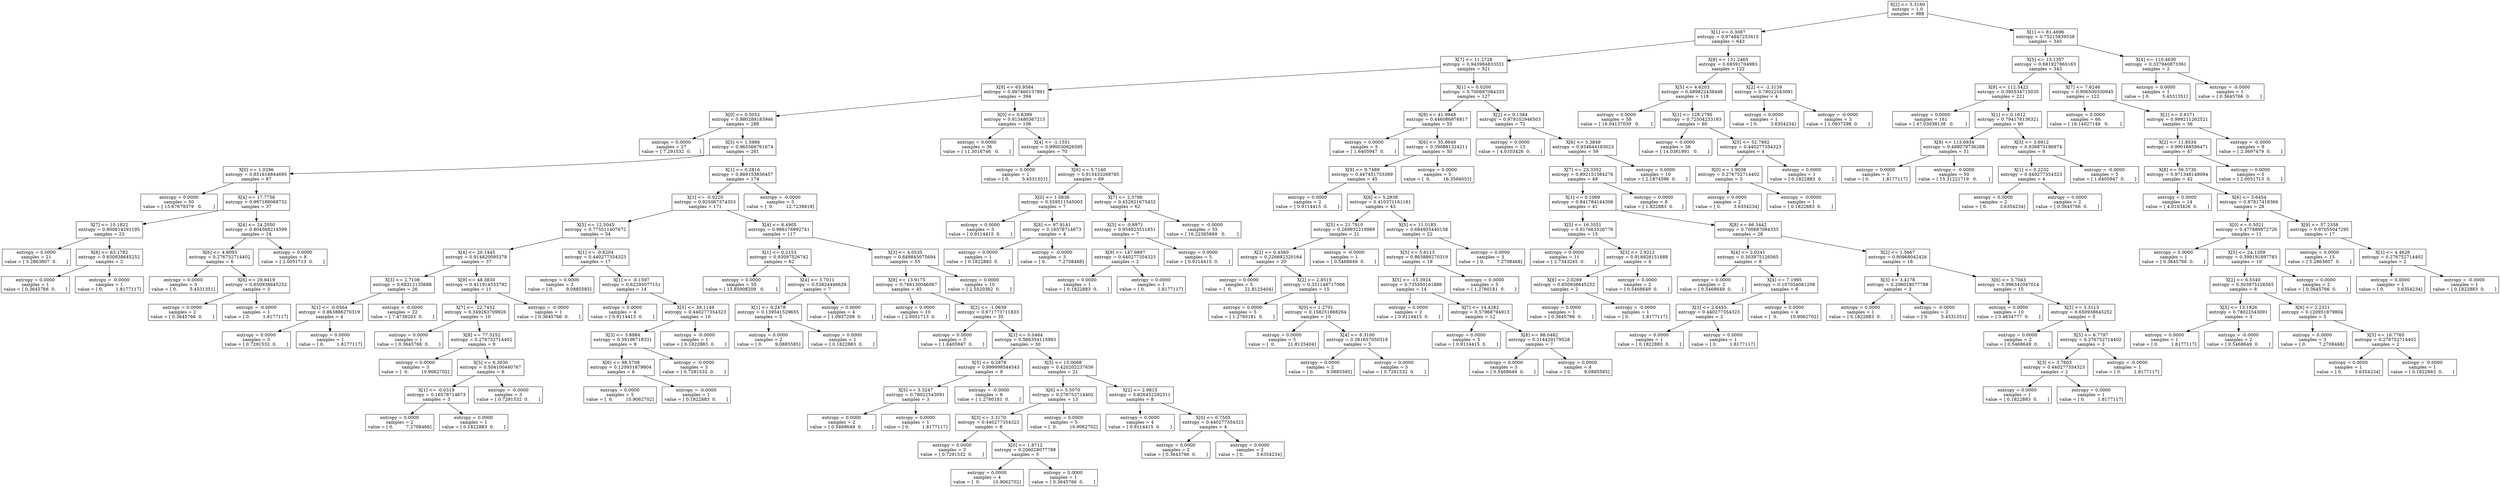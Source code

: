 digraph Tree {
0 [label="X[2] <= 5.3160\nentropy = 1.0\nsamples = 988", shape="box"] ;
1 [label="X[1] <= 0.3087\nentropy = 0.974847253415\nsamples = 643", shape="box"] ;
0 -> 1 ;
2 [label="X[7] <= 11.2728\nentropy = 0.943984833331\nsamples = 521", shape="box"] ;
1 -> 2 ;
3 [label="X[9] <= 65.9584\nentropy = 0.997460157891\nsamples = 394", shape="box"] ;
2 -> 3 ;
4 [label="X[0] <= 0.5052\nentropy = 0.980289183946\nsamples = 288", shape="box"] ;
3 -> 4 ;
5 [label="entropy = 0.0000\nsamples = 27\nvalue = [ 7.291532  0.      ]", shape="box"] ;
4 -> 5 ;
6 [label="X[5] <= 1.5986\nentropy = 0.965566761674\nsamples = 261", shape="box"] ;
4 -> 6 ;
7 [label="X[0] <= 1.0296\nentropy = 0.851618844695\nsamples = 87", shape="box"] ;
6 -> 7 ;
8 [label="entropy = 0.0000\nsamples = 50\nvalue = [ 15.67679379   0.        ]", shape="box"] ;
7 -> 8 ;
9 [label="X[4] <= 17.7756\nentropy = 0.997188068732\nsamples = 37", shape="box"] ;
7 -> 9 ;
10 [label="X[7] <= 10.1822\nentropy = 0.800614291195\nsamples = 23", shape="box"] ;
9 -> 10 ;
11 [label="entropy = 0.0000\nsamples = 21\nvalue = [ 5.2863607  0.       ]", shape="box"] ;
10 -> 11 ;
12 [label="X[8] <= 63.1782\nentropy = 0.650938645252\nsamples = 2", shape="box"] ;
10 -> 12 ;
13 [label="entropy = 0.0000\nsamples = 1\nvalue = [ 0.3645766  0.       ]", shape="box"] ;
12 -> 13 ;
14 [label="entropy = -0.0000\nsamples = 1\nvalue = [ 0.         1.8177117]", shape="box"] ;
12 -> 14 ;
15 [label="X[4] <= 24.2050\nentropy = 0.804568214599\nsamples = 14", shape="box"] ;
9 -> 15 ;
16 [label="X[6] <= 4.9093\nentropy = 0.276752714402\nsamples = 6", shape="box"] ;
15 -> 16 ;
17 [label="entropy = 0.0000\nsamples = 3\nvalue = [ 0.         5.4531351]", shape="box"] ;
16 -> 17 ;
18 [label="X[6] <= 29.9419\nentropy = 0.650938645252\nsamples = 3", shape="box"] ;
16 -> 18 ;
19 [label="entropy = 0.0000\nsamples = 2\nvalue = [ 0.3645766  0.       ]", shape="box"] ;
18 -> 19 ;
20 [label="entropy = -0.0000\nsamples = 1\nvalue = [ 0.         1.8177117]", shape="box"] ;
18 -> 20 ;
21 [label="entropy = 0.0000\nsamples = 8\nvalue = [ 2.0051713  0.       ]", shape="box"] ;
15 -> 21 ;
22 [label="X[1] <= 0.2816\nentropy = 0.889153856457\nsamples = 174", shape="box"] ;
6 -> 22 ;
23 [label="X[1] <= -0.0220\nentropy = 0.925067374353\nsamples = 171", shape="box"] ;
22 -> 23 ;
24 [label="X[5] <= 12.5045\nentropy = 0.775511407672\nsamples = 54", shape="box"] ;
23 -> 24 ;
25 [label="X[4] <= 20.1445\nentropy = 0.914820095378\nsamples = 37", shape="box"] ;
24 -> 25 ;
26 [label="X[3] <= 2.7108\nentropy = 0.68312135688\nsamples = 26", shape="box"] ;
25 -> 26 ;
27 [label="X[1] <= -0.0564\nentropy = 0.863886270319\nsamples = 4", shape="box"] ;
26 -> 27 ;
28 [label="entropy = 0.0000\nsamples = 3\nvalue = [ 0.7291532  0.       ]", shape="box"] ;
27 -> 28 ;
29 [label="entropy = 0.0000\nsamples = 1\nvalue = [ 0.         1.8177117]", shape="box"] ;
27 -> 29 ;
30 [label="entropy = -0.0000\nsamples = 22\nvalue = [ 7.4738203  0.       ]", shape="box"] ;
26 -> 30 ;
31 [label="X[9] <= 48.3830\nentropy = 0.411914533792\nsamples = 11", shape="box"] ;
25 -> 31 ;
32 [label="X[7] <= -22.7432\nentropy = 0.349263709926\nsamples = 10", shape="box"] ;
31 -> 32 ;
33 [label="entropy = 0.0000\nsamples = 1\nvalue = [ 0.3645766  0.       ]", shape="box"] ;
32 -> 33 ;
34 [label="X[8] <= 77.3252\nentropy = 0.276752714402\nsamples = 9", shape="box"] ;
32 -> 34 ;
35 [label="entropy = 0.0000\nsamples = 3\nvalue = [  0.         10.9062702]", shape="box"] ;
34 -> 35 ;
36 [label="X[5] <= 6.3030\nentropy = 0.504100440767\nsamples = 6", shape="box"] ;
34 -> 36 ;
37 [label="X[1] <= -0.0319\nentropy = 0.16578714673\nsamples = 3", shape="box"] ;
36 -> 37 ;
38 [label="entropy = 0.0000\nsamples = 2\nvalue = [ 0.         7.2708468]", shape="box"] ;
37 -> 38 ;
39 [label="entropy = 0.0000\nsamples = 1\nvalue = [ 0.1822883  0.       ]", shape="box"] ;
37 -> 39 ;
40 [label="entropy = -0.0000\nsamples = 3\nvalue = [ 0.7291532  0.       ]", shape="box"] ;
36 -> 40 ;
41 [label="entropy = -0.0000\nsamples = 1\nvalue = [ 0.3645766  0.       ]", shape="box"] ;
31 -> 41 ;
42 [label="X[1] <= -0.6204\nentropy = 0.440277354323\nsamples = 17", shape="box"] ;
24 -> 42 ;
43 [label="entropy = 0.0000\nsamples = 3\nvalue = [ 0.         9.0885585]", shape="box"] ;
42 -> 43 ;
44 [label="X[1] <= -0.1597\nentropy = 0.62295077151\nsamples = 14", shape="box"] ;
42 -> 44 ;
45 [label="entropy = 0.0000\nsamples = 4\nvalue = [ 0.9114415  0.       ]", shape="box"] ;
44 -> 45 ;
46 [label="X[5] <= 38.1149\nentropy = 0.440277354323\nsamples = 10", shape="box"] ;
44 -> 46 ;
47 [label="X[3] <= 3.8984\nentropy = 0.39196718331\nsamples = 9", shape="box"] ;
46 -> 47 ;
48 [label="X[6] <= 98.5708\nentropy = 0.120951879804\nsamples = 6", shape="box"] ;
47 -> 48 ;
49 [label="entropy = 0.0000\nsamples = 5\nvalue = [  0.         10.9062702]", shape="box"] ;
48 -> 49 ;
50 [label="entropy = -0.0000\nsamples = 1\nvalue = [ 0.1822883  0.       ]", shape="box"] ;
48 -> 50 ;
51 [label="entropy = -0.0000\nsamples = 3\nvalue = [ 0.7291532  0.       ]", shape="box"] ;
47 -> 51 ;
52 [label="entropy = -0.0000\nsamples = 1\nvalue = [ 0.1822883  0.       ]", shape="box"] ;
46 -> 52 ;
53 [label="X[4] <= 8.4905\nentropy = 0.986176992741\nsamples = 117", shape="box"] ;
23 -> 53 ;
54 [label="X[1] <= 0.2153\nentropy = 0.93097526742\nsamples = 62", shape="box"] ;
53 -> 54 ;
55 [label="entropy = 0.0000\nsamples = 55\nvalue = [ 15.85908209   0.        ]", shape="box"] ;
54 -> 55 ;
56 [label="X[4] <= 3.7011\nentropy = 0.53824446629\nsamples = 7", shape="box"] ;
54 -> 56 ;
57 [label="X[1] <= 0.2478\nentropy = 0.139541529655\nsamples = 3", shape="box"] ;
56 -> 57 ;
58 [label="entropy = 0.0000\nsamples = 2\nvalue = [ 0.         9.0885585]", shape="box"] ;
57 -> 58 ;
59 [label="entropy = 0.0000\nsamples = 1\nvalue = [ 0.1822883  0.       ]", shape="box"] ;
57 -> 59 ;
60 [label="entropy = 0.0000\nsamples = 4\nvalue = [ 1.0937298  0.       ]", shape="box"] ;
56 -> 60 ;
61 [label="X[3] <= 4.0535\nentropy = 0.849845075694\nsamples = 55", shape="box"] ;
53 -> 61 ;
62 [label="X[9] <= 13.9175\nentropy = 0.766130046067\nsamples = 45", shape="box"] ;
61 -> 62 ;
63 [label="entropy = 0.0000\nsamples = 10\nvalue = [ 2.0051713  0.       ]", shape="box"] ;
62 -> 63 ;
64 [label="X[2] <= -1.0639\nentropy = 0.671773711833\nsamples = 35", shape="box"] ;
62 -> 64 ;
65 [label="entropy = 0.0000\nsamples = 5\nvalue = [ 1.6405947  0.       ]", shape="box"] ;
64 -> 65 ;
66 [label="X[1] <= 0.0464\nentropy = 0.566354115993\nsamples = 30", shape="box"] ;
64 -> 66 ;
67 [label="X[5] <= 6.2878\nentropy = 0.999998544543\nsamples = 9", shape="box"] ;
66 -> 67 ;
68 [label="X[5] <= 5.3247\nentropy = 0.78022543091\nsamples = 3", shape="box"] ;
67 -> 68 ;
69 [label="entropy = 0.0000\nsamples = 2\nvalue = [ 0.5468649  0.       ]", shape="box"] ;
68 -> 69 ;
70 [label="entropy = 0.0000\nsamples = 1\nvalue = [ 0.         1.8177117]", shape="box"] ;
68 -> 70 ;
71 [label="entropy = -0.0000\nsamples = 6\nvalue = [ 1.2760181  0.       ]", shape="box"] ;
67 -> 71 ;
72 [label="X[5] <= 15.0068\nentropy = 0.420202237656\nsamples = 21", shape="box"] ;
66 -> 72 ;
73 [label="X[6] <= 5.5070\nentropy = 0.276752714402\nsamples = 13", shape="box"] ;
72 -> 73 ;
74 [label="X[3] <= 3.3170\nentropy = 0.440277354323\nsamples = 8", shape="box"] ;
73 -> 74 ;
75 [label="entropy = 0.0000\nsamples = 3\nvalue = [ 0.7291532  0.       ]", shape="box"] ;
74 -> 75 ;
76 [label="X[0] <= 1.8712\nentropy = 0.206028077788\nsamples = 5", shape="box"] ;
74 -> 76 ;
77 [label="entropy = 0.0000\nsamples = 4\nvalue = [  0.         10.9062702]", shape="box"] ;
76 -> 77 ;
78 [label="entropy = 0.0000\nsamples = 1\nvalue = [ 0.3645766  0.       ]", shape="box"] ;
76 -> 78 ;
79 [label="entropy = 0.0000\nsamples = 5\nvalue = [  0.         10.9062702]", shape="box"] ;
73 -> 79 ;
80 [label="X[2] <= 2.9815\nentropy = 0.826452292311\nsamples = 8", shape="box"] ;
72 -> 80 ;
81 [label="entropy = 0.0000\nsamples = 4\nvalue = [ 0.9114415  0.       ]", shape="box"] ;
80 -> 81 ;
82 [label="X[0] <= 0.7505\nentropy = 0.440277354323\nsamples = 4", shape="box"] ;
80 -> 82 ;
83 [label="entropy = 0.0000\nsamples = 2\nvalue = [ 0.3645766  0.       ]", shape="box"] ;
82 -> 83 ;
84 [label="entropy = 0.0000\nsamples = 2\nvalue = [ 0.         3.6354234]", shape="box"] ;
82 -> 84 ;
85 [label="entropy = 0.0000\nsamples = 10\nvalue = [ 2.5520362  0.       ]", shape="box"] ;
61 -> 85 ;
86 [label="entropy = -0.0000\nsamples = 3\nvalue = [  0.         12.7239819]", shape="box"] ;
22 -> 86 ;
87 [label="X[0] <= 0.8399\nentropy = 0.913480367215\nsamples = 106", shape="box"] ;
3 -> 87 ;
88 [label="entropy = 0.0000\nsamples = 36\nvalue = [ 11.3018746   0.       ]", shape="box"] ;
87 -> 88 ;
89 [label="X[4] <= -1.1551\nentropy = 0.990030926595\nsamples = 70", shape="box"] ;
87 -> 89 ;
90 [label="entropy = 0.0000\nsamples = 1\nvalue = [ 0.         5.4531351]", shape="box"] ;
89 -> 90 ;
91 [label="X[6] <= 5.7140\nentropy = 0.915433268785\nsamples = 69", shape="box"] ;
89 -> 91 ;
92 [label="X[0] <= 1.0836\nentropy = 0.559511545003\nsamples = 7", shape="box"] ;
91 -> 92 ;
93 [label="entropy = 0.0000\nsamples = 3\nvalue = [ 0.9114415  0.       ]", shape="box"] ;
92 -> 93 ;
94 [label="X[8] <= 97.9141\nentropy = 0.16578714673\nsamples = 4", shape="box"] ;
92 -> 94 ;
95 [label="entropy = 0.0000\nsamples = 1\nvalue = [ 0.1822883  0.       ]", shape="box"] ;
94 -> 95 ;
96 [label="entropy = -0.0000\nsamples = 3\nvalue = [ 0.         7.2708468]", shape="box"] ;
94 -> 96 ;
97 [label="X[7] <= 2.3786\nentropy = 0.452921675452\nsamples = 62", shape="box"] ;
91 -> 97 ;
98 [label="X[5] <= -0.8971\nentropy = 0.954923511851\nsamples = 7", shape="box"] ;
97 -> 98 ;
99 [label="X[9] <= 147.9897\nentropy = 0.440277354323\nsamples = 2", shape="box"] ;
98 -> 99 ;
100 [label="entropy = 0.0000\nsamples = 1\nvalue = [ 0.1822883  0.       ]", shape="box"] ;
99 -> 100 ;
101 [label="entropy = 0.0000\nsamples = 1\nvalue = [ 0.         1.8177117]", shape="box"] ;
99 -> 101 ;
102 [label="entropy = 0.0000\nsamples = 5\nvalue = [ 0.9114415  0.       ]", shape="box"] ;
98 -> 102 ;
103 [label="entropy = -0.0000\nsamples = 55\nvalue = [ 16.22365869   0.        ]", shape="box"] ;
97 -> 103 ;
104 [label="X[1] <= 0.0200\nentropy = 0.700687084333\nsamples = 127", shape="box"] ;
2 -> 104 ;
105 [label="X[8] <= 41.9948\nentropy = 0.446086876817\nsamples = 55", shape="box"] ;
104 -> 105 ;
106 [label="entropy = 0.0000\nsamples = 5\nvalue = [ 1.6405947  0.       ]", shape="box"] ;
105 -> 106 ;
107 [label="X[6] <= 55.6649\nentropy = 0.390881324211\nsamples = 50", shape="box"] ;
105 -> 107 ;
108 [label="X[9] <= 9.7489\nentropy = 0.447451753369\nsamples = 45", shape="box"] ;
107 -> 108 ;
109 [label="entropy = 0.0000\nsamples = 2\nvalue = [ 0.9114415  0.       ]", shape="box"] ;
108 -> 109 ;
110 [label="X[6] <= 5.2838\nentropy = 0.410371161161\nsamples = 43", shape="box"] ;
108 -> 110 ;
111 [label="X[5] <= 21.7910\nentropy = 0.269932219989\nsamples = 21", shape="box"] ;
110 -> 111 ;
112 [label="X[2] <= 0.4560\nentropy = 0.226692320164\nsamples = 20", shape="box"] ;
111 -> 112 ;
113 [label="entropy = 0.0000\nsamples = 5\nvalue = [  0.         21.8125404]", shape="box"] ;
112 -> 113 ;
114 [label="X[2] <= 2.8515\nentropy = 0.331148717066\nsamples = 15", shape="box"] ;
112 -> 114 ;
115 [label="entropy = 0.0000\nsamples = 5\nvalue = [ 1.2760181  0.       ]", shape="box"] ;
114 -> 115 ;
116 [label="X[0] <= 1.2701\nentropy = 0.158251868264\nsamples = 10", shape="box"] ;
114 -> 116 ;
117 [label="entropy = 0.0000\nsamples = 5\nvalue = [  0.         21.8125404]", shape="box"] ;
116 -> 117 ;
118 [label="X[4] <= 8.3100\nentropy = 0.381657050318\nsamples = 5", shape="box"] ;
116 -> 118 ;
119 [label="entropy = 0.0000\nsamples = 2\nvalue = [ 0.         9.0885585]", shape="box"] ;
118 -> 119 ;
120 [label="entropy = 0.0000\nsamples = 3\nvalue = [ 0.7291532  0.       ]", shape="box"] ;
118 -> 120 ;
121 [label="entropy = -0.0000\nsamples = 1\nvalue = [ 0.5468649  0.       ]", shape="box"] ;
111 -> 121 ;
122 [label="X[5] <= 11.0185\nentropy = 0.684955440158\nsamples = 22", shape="box"] ;
110 -> 122 ;
123 [label="X[5] <= 5.6113\nentropy = 0.863886270319\nsamples = 19", shape="box"] ;
122 -> 123 ;
124 [label="X[5] <= -15.3924\nentropy = 0.735350161886\nsamples = 14", shape="box"] ;
123 -> 124 ;
125 [label="entropy = 0.0000\nsamples = 2\nvalue = [ 0.9114415  0.       ]", shape="box"] ;
124 -> 125 ;
126 [label="X[7] <= 14.4282\nentropy = 0.57968794913\nsamples = 12", shape="box"] ;
124 -> 126 ;
127 [label="entropy = 0.0000\nsamples = 5\nvalue = [ 0.9114415  0.       ]", shape="box"] ;
126 -> 127 ;
128 [label="X[8] <= 98.0482\nentropy = 0.314429179528\nsamples = 7", shape="box"] ;
126 -> 128 ;
129 [label="entropy = 0.0000\nsamples = 3\nvalue = [ 0.5468649  0.       ]", shape="box"] ;
128 -> 129 ;
130 [label="entropy = 0.0000\nsamples = 4\nvalue = [ 0.         9.0885585]", shape="box"] ;
128 -> 130 ;
131 [label="entropy = 0.0000\nsamples = 5\nvalue = [ 1.2760181  0.       ]", shape="box"] ;
123 -> 131 ;
132 [label="entropy = 0.0000\nsamples = 3\nvalue = [ 0.         7.2708468]", shape="box"] ;
122 -> 132 ;
133 [label="entropy = 0.0000\nsamples = 5\nvalue = [  0.         16.3594053]", shape="box"] ;
107 -> 133 ;
134 [label="X[2] <= 0.1384\nentropy = 0.979102946503\nsamples = 72", shape="box"] ;
104 -> 134 ;
135 [label="entropy = 0.0000\nsamples = 13\nvalue = [ 4.0103426  0.       ]", shape="box"] ;
134 -> 135 ;
136 [label="X[6] <= 5.3849\nentropy = 0.934644183023\nsamples = 59", shape="box"] ;
134 -> 136 ;
137 [label="X[7] <= 23.3352\nentropy = 0.892151584276\nsamples = 49", shape="box"] ;
136 -> 137 ;
138 [label="X[1] <= 0.1069\nentropy = 0.841784144306\nsamples = 41", shape="box"] ;
137 -> 138 ;
139 [label="X[5] <= 16.3551\nentropy = 0.917663526776\nsamples = 15", shape="box"] ;
138 -> 139 ;
140 [label="entropy = 0.0000\nsamples = 11\nvalue = [ 2.7343245  0.       ]", shape="box"] ;
139 -> 140 ;
141 [label="X[3] <= 2.9212\nentropy = 0.918926151688\nsamples = 4", shape="box"] ;
139 -> 141 ;
142 [label="X[6] <= 2.0269\nentropy = 0.650938645252\nsamples = 2", shape="box"] ;
141 -> 142 ;
143 [label="entropy = 0.0000\nsamples = 1\nvalue = [ 0.3645766  0.       ]", shape="box"] ;
142 -> 143 ;
144 [label="entropy = -0.0000\nsamples = 1\nvalue = [ 0.         1.8177117]", shape="box"] ;
142 -> 144 ;
145 [label="entropy = 0.0000\nsamples = 2\nvalue = [ 0.5468649  0.       ]", shape="box"] ;
141 -> 145 ;
146 [label="X[8] <= 66.3442\nentropy = 0.700687084333\nsamples = 26", shape="box"] ;
138 -> 146 ;
147 [label="X[4] <= 2.0241\nentropy = 0.303975126565\nsamples = 8", shape="box"] ;
146 -> 147 ;
148 [label="entropy = 0.0000\nsamples = 2\nvalue = [ 0.5468649  0.       ]", shape="box"] ;
147 -> 148 ;
149 [label="X[4] <= 7.1995\nentropy = 0.107034081208\nsamples = 6", shape="box"] ;
147 -> 149 ;
150 [label="X[3] <= 2.6455\nentropy = 0.440277354323\nsamples = 2", shape="box"] ;
149 -> 150 ;
151 [label="entropy = 0.0000\nsamples = 1\nvalue = [ 0.1822883  0.       ]", shape="box"] ;
150 -> 151 ;
152 [label="entropy = 0.0000\nsamples = 1\nvalue = [ 0.         1.8177117]", shape="box"] ;
150 -> 152 ;
153 [label="entropy = 0.0000\nsamples = 4\nvalue = [  0.         10.9062702]", shape="box"] ;
149 -> 153 ;
154 [label="X[2] <= 1.5667\nentropy = 0.90968042426\nsamples = 18", shape="box"] ;
146 -> 154 ;
155 [label="X[3] <= 3.4178\nentropy = 0.206028077788\nsamples = 3", shape="box"] ;
154 -> 155 ;
156 [label="entropy = 0.0000\nsamples = 1\nvalue = [ 0.1822883  0.       ]", shape="box"] ;
155 -> 156 ;
157 [label="entropy = -0.0000\nsamples = 2\nvalue = [ 0.         5.4531351]", shape="box"] ;
155 -> 157 ;
158 [label="X[6] <= 3.7043\nentropy = 0.996342047014\nsamples = 15", shape="box"] ;
154 -> 158 ;
159 [label="entropy = 0.0000\nsamples = 10\nvalue = [ 3.4634777  0.       ]", shape="box"] ;
158 -> 159 ;
160 [label="X[2] <= 3.3113\nentropy = 0.650938645252\nsamples = 5", shape="box"] ;
158 -> 160 ;
161 [label="entropy = 0.0000\nsamples = 2\nvalue = [ 0.5468649  0.       ]", shape="box"] ;
160 -> 161 ;
162 [label="X[5] <= 6.7797\nentropy = 0.276752714402\nsamples = 3", shape="box"] ;
160 -> 162 ;
163 [label="X[3] <= 3.7603\nentropy = 0.440277354323\nsamples = 2", shape="box"] ;
162 -> 163 ;
164 [label="entropy = 0.0000\nsamples = 1\nvalue = [ 0.1822883  0.       ]", shape="box"] ;
163 -> 164 ;
165 [label="entropy = 0.0000\nsamples = 1\nvalue = [ 0.         1.8177117]", shape="box"] ;
163 -> 165 ;
166 [label="entropy = -0.0000\nsamples = 1\nvalue = [ 0.         1.8177117]", shape="box"] ;
162 -> 166 ;
167 [label="entropy = 0.0000\nsamples = 8\nvalue = [ 1.822883  0.      ]", shape="box"] ;
137 -> 167 ;
168 [label="entropy = 0.0000\nsamples = 10\nvalue = [ 2.1874596  0.       ]", shape="box"] ;
136 -> 168 ;
169 [label="X[8] <= 131.2465\nentropy = 0.69591704983\nsamples = 122", shape="box"] ;
1 -> 169 ;
170 [label="X[5] <= 4.6203\nentropy = 0.489822438448\nsamples = 118", shape="box"] ;
169 -> 170 ;
171 [label="entropy = 0.0000\nsamples = 58\nvalue = [ 16.04137039   0.        ]", shape="box"] ;
170 -> 171 ;
172 [label="X[1] <= 128.2795\nentropy = 0.72504233183\nsamples = 60", shape="box"] ;
170 -> 172 ;
173 [label="entropy = 0.0000\nsamples = 56\nvalue = [ 14.0361991   0.       ]", shape="box"] ;
172 -> 173 ;
174 [label="X[5] <= 52.7892\nentropy = 0.440277354323\nsamples = 4", shape="box"] ;
172 -> 174 ;
175 [label="X[0] <= 1.9038\nentropy = 0.276752714402\nsamples = 3", shape="box"] ;
174 -> 175 ;
176 [label="entropy = 0.0000\nsamples = 2\nvalue = [ 0.         3.6354234]", shape="box"] ;
175 -> 176 ;
177 [label="entropy = -0.0000\nsamples = 1\nvalue = [ 0.1822883  0.       ]", shape="box"] ;
175 -> 177 ;
178 [label="entropy = 0.0000\nsamples = 1\nvalue = [ 0.1822883  0.       ]", shape="box"] ;
174 -> 178 ;
179 [label="X[2] <= -2.3139\nentropy = 0.78022543091\nsamples = 4", shape="box"] ;
169 -> 179 ;
180 [label="entropy = 0.0000\nsamples = 1\nvalue = [ 0.         3.6354234]", shape="box"] ;
179 -> 180 ;
181 [label="entropy = -0.0000\nsamples = 3\nvalue = [ 1.0937298  0.       ]", shape="box"] ;
179 -> 181 ;
182 [label="X[1] <= 81.4696\nentropy = 0.75215839538\nsamples = 345", shape="box"] ;
0 -> 182 ;
183 [label="X[5] <= 13.1357\nentropy = 0.681927865163\nsamples = 343", shape="box"] ;
182 -> 183 ;
184 [label="X[8] <= 112.5422\nentropy = 0.395534715035\nsamples = 221", shape="box"] ;
183 -> 184 ;
185 [label="entropy = 0.0000\nsamples = 161\nvalue = [ 47.03038138   0.        ]", shape="box"] ;
184 -> 185 ;
186 [label="X[1] <= 0.1612\nentropy = 0.794178136321\nsamples = 60", shape="box"] ;
184 -> 186 ;
187 [label="X[8] <= 113.6934\nentropy = 0.488079736268\nsamples = 51", shape="box"] ;
186 -> 187 ;
188 [label="entropy = 0.0000\nsamples = 1\nvalue = [ 0.         1.8177117]", shape="box"] ;
187 -> 188 ;
189 [label="entropy = -0.0000\nsamples = 50\nvalue = [ 15.31221719   0.        ]", shape="box"] ;
187 -> 189 ;
190 [label="X[3] <= 3.6912\nentropy = 0.938875186974\nsamples = 9", shape="box"] ;
186 -> 190 ;
191 [label="X[1] <= 0.2232\nentropy = 0.440277354323\nsamples = 4", shape="box"] ;
190 -> 191 ;
192 [label="entropy = 0.0000\nsamples = 2\nvalue = [ 0.         3.6354234]", shape="box"] ;
191 -> 192 ;
193 [label="entropy = 0.0000\nsamples = 2\nvalue = [ 0.3645766  0.       ]", shape="box"] ;
191 -> 193 ;
194 [label="entropy = -0.0000\nsamples = 5\nvalue = [ 1.6405947  0.       ]", shape="box"] ;
190 -> 194 ;
195 [label="X[7] <= 7.6246\nentropy = 0.906500330945\nsamples = 122", shape="box"] ;
183 -> 195 ;
196 [label="entropy = 0.0000\nsamples = 66\nvalue = [ 19.14027149   0.        ]", shape="box"] ;
195 -> 196 ;
197 [label="X[1] <= 0.6171\nentropy = 0.999211262521\nsamples = 56", shape="box"] ;
195 -> 197 ;
198 [label="X[2] <= 11.8534\nentropy = 0.990168586471\nsamples = 47", shape="box"] ;
197 -> 198 ;
199 [label="X[8] <= 56.3730\nentropy = 0.971348148094\nsamples = 42", shape="box"] ;
198 -> 199 ;
200 [label="entropy = 0.0000\nsamples = 14\nvalue = [ 4.0103426  0.       ]", shape="box"] ;
199 -> 200 ;
201 [label="X[6] <= 3.6454\nentropy = 0.87817418366\nsamples = 28", shape="box"] ;
199 -> 201 ;
202 [label="X[0] <= 0.5021\nentropy = 0.477889972726\nsamples = 11", shape="box"] ;
201 -> 202 ;
203 [label="entropy = 0.0000\nsamples = 1\nvalue = [ 0.3645766  0.       ]", shape="box"] ;
202 -> 203 ;
204 [label="X[5] <= 24.1359\nentropy = 0.399191897783\nsamples = 10", shape="box"] ;
202 -> 204 ;
205 [label="X[2] <= 6.5540\nentropy = 0.303975126565\nsamples = 8", shape="box"] ;
204 -> 205 ;
206 [label="X[5] <= 13.1826\nentropy = 0.78022543091\nsamples = 3", shape="box"] ;
205 -> 206 ;
207 [label="entropy = 0.0000\nsamples = 1\nvalue = [ 0.         1.8177117]", shape="box"] ;
206 -> 207 ;
208 [label="entropy = -0.0000\nsamples = 2\nvalue = [ 0.5468649  0.       ]", shape="box"] ;
206 -> 208 ;
209 [label="X[6] <= 2.2321\nentropy = 0.120951879804\nsamples = 5", shape="box"] ;
205 -> 209 ;
210 [label="entropy = 0.0000\nsamples = 3\nvalue = [ 0.         7.2708468]", shape="box"] ;
209 -> 210 ;
211 [label="X[5] <= 16.7765\nentropy = 0.276752714402\nsamples = 2", shape="box"] ;
209 -> 211 ;
212 [label="entropy = 0.0000\nsamples = 1\nvalue = [ 0.         3.6354234]", shape="box"] ;
211 -> 212 ;
213 [label="entropy = -0.0000\nsamples = 1\nvalue = [ 0.1822883  0.       ]", shape="box"] ;
211 -> 213 ;
214 [label="entropy = 0.0000\nsamples = 2\nvalue = [ 0.3645766  0.       ]", shape="box"] ;
204 -> 214 ;
215 [label="X[9] <= 57.2358\nentropy = 0.97055047295\nsamples = 17", shape="box"] ;
201 -> 215 ;
216 [label="entropy = 0.0000\nsamples = 15\nvalue = [ 5.2863607  0.       ]", shape="box"] ;
215 -> 216 ;
217 [label="X[3] <= 4.4626\nentropy = 0.276752714402\nsamples = 2", shape="box"] ;
215 -> 217 ;
218 [label="entropy = 0.0000\nsamples = 1\nvalue = [ 0.         3.6354234]", shape="box"] ;
217 -> 218 ;
219 [label="entropy = -0.0000\nsamples = 1\nvalue = [ 0.1822883  0.       ]", shape="box"] ;
217 -> 219 ;
220 [label="entropy = 0.0000\nsamples = 5\nvalue = [ 2.0051713  0.       ]", shape="box"] ;
198 -> 220 ;
221 [label="entropy = -0.0000\nsamples = 9\nvalue = [ 2.3697479  0.       ]", shape="box"] ;
197 -> 221 ;
222 [label="X[4] <= 110.4630\nentropy = 0.337940873361\nsamples = 2", shape="box"] ;
182 -> 222 ;
223 [label="entropy = 0.0000\nsamples = 1\nvalue = [ 0.         5.4531351]", shape="box"] ;
222 -> 223 ;
224 [label="entropy = -0.0000\nsamples = 1\nvalue = [ 0.3645766  0.       ]", shape="box"] ;
222 -> 224 ;
}